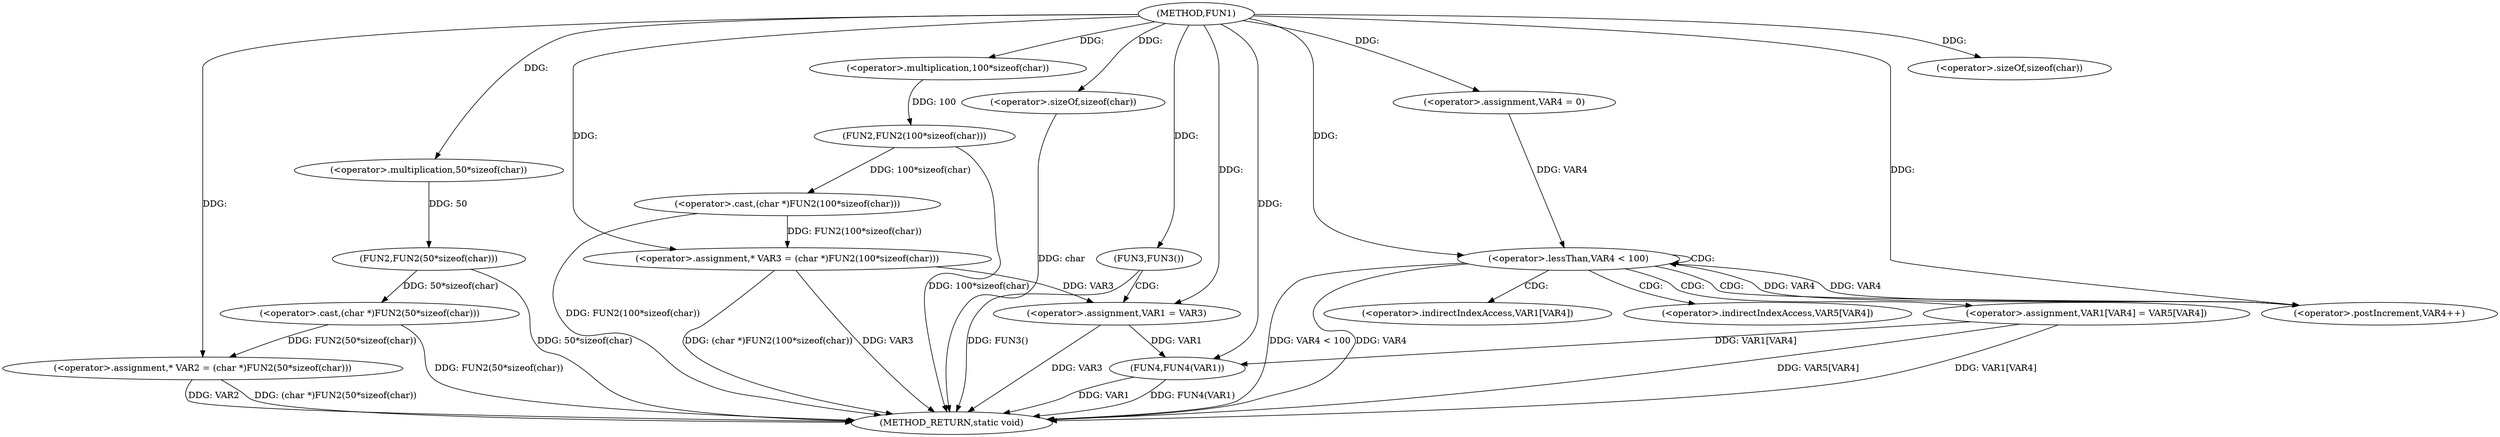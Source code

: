 digraph FUN1 {  
"1000100" [label = "(METHOD,FUN1)" ]
"1000151" [label = "(METHOD_RETURN,static void)" ]
"1000104" [label = "(<operator>.assignment,* VAR2 = (char *)FUN2(50*sizeof(char)))" ]
"1000106" [label = "(<operator>.cast,(char *)FUN2(50*sizeof(char)))" ]
"1000108" [label = "(FUN2,FUN2(50*sizeof(char)))" ]
"1000109" [label = "(<operator>.multiplication,50*sizeof(char))" ]
"1000111" [label = "(<operator>.sizeOf,sizeof(char))" ]
"1000114" [label = "(<operator>.assignment,* VAR3 = (char *)FUN2(100*sizeof(char)))" ]
"1000116" [label = "(<operator>.cast,(char *)FUN2(100*sizeof(char)))" ]
"1000118" [label = "(FUN2,FUN2(100*sizeof(char)))" ]
"1000119" [label = "(<operator>.multiplication,100*sizeof(char))" ]
"1000121" [label = "(<operator>.sizeOf,sizeof(char))" ]
"1000124" [label = "(FUN3,FUN3())" ]
"1000126" [label = "(<operator>.assignment,VAR1 = VAR3)" ]
"1000133" [label = "(<operator>.assignment,VAR4 = 0)" ]
"1000136" [label = "(<operator>.lessThan,VAR4 < 100)" ]
"1000139" [label = "(<operator>.postIncrement,VAR4++)" ]
"1000142" [label = "(<operator>.assignment,VAR1[VAR4] = VAR5[VAR4])" ]
"1000149" [label = "(FUN4,FUN4(VAR1))" ]
"1000143" [label = "(<operator>.indirectIndexAccess,VAR1[VAR4])" ]
"1000146" [label = "(<operator>.indirectIndexAccess,VAR5[VAR4])" ]
  "1000106" -> "1000151"  [ label = "DDG: FUN2(50*sizeof(char))"] 
  "1000104" -> "1000151"  [ label = "DDG: VAR2"] 
  "1000149" -> "1000151"  [ label = "DDG: FUN4(VAR1)"] 
  "1000116" -> "1000151"  [ label = "DDG: FUN2(100*sizeof(char))"] 
  "1000149" -> "1000151"  [ label = "DDG: VAR1"] 
  "1000126" -> "1000151"  [ label = "DDG: VAR3"] 
  "1000118" -> "1000151"  [ label = "DDG: 100*sizeof(char)"] 
  "1000142" -> "1000151"  [ label = "DDG: VAR5[VAR4]"] 
  "1000114" -> "1000151"  [ label = "DDG: (char *)FUN2(100*sizeof(char))"] 
  "1000124" -> "1000151"  [ label = "DDG: FUN3()"] 
  "1000114" -> "1000151"  [ label = "DDG: VAR3"] 
  "1000142" -> "1000151"  [ label = "DDG: VAR1[VAR4]"] 
  "1000136" -> "1000151"  [ label = "DDG: VAR4 < 100"] 
  "1000121" -> "1000151"  [ label = "DDG: char"] 
  "1000136" -> "1000151"  [ label = "DDG: VAR4"] 
  "1000104" -> "1000151"  [ label = "DDG: (char *)FUN2(50*sizeof(char))"] 
  "1000108" -> "1000151"  [ label = "DDG: 50*sizeof(char)"] 
  "1000106" -> "1000104"  [ label = "DDG: FUN2(50*sizeof(char))"] 
  "1000100" -> "1000104"  [ label = "DDG: "] 
  "1000108" -> "1000106"  [ label = "DDG: 50*sizeof(char)"] 
  "1000109" -> "1000108"  [ label = "DDG: 50"] 
  "1000100" -> "1000109"  [ label = "DDG: "] 
  "1000100" -> "1000111"  [ label = "DDG: "] 
  "1000116" -> "1000114"  [ label = "DDG: FUN2(100*sizeof(char))"] 
  "1000100" -> "1000114"  [ label = "DDG: "] 
  "1000118" -> "1000116"  [ label = "DDG: 100*sizeof(char)"] 
  "1000119" -> "1000118"  [ label = "DDG: 100"] 
  "1000100" -> "1000119"  [ label = "DDG: "] 
  "1000100" -> "1000121"  [ label = "DDG: "] 
  "1000100" -> "1000124"  [ label = "DDG: "] 
  "1000114" -> "1000126"  [ label = "DDG: VAR3"] 
  "1000100" -> "1000126"  [ label = "DDG: "] 
  "1000100" -> "1000133"  [ label = "DDG: "] 
  "1000139" -> "1000136"  [ label = "DDG: VAR4"] 
  "1000133" -> "1000136"  [ label = "DDG: VAR4"] 
  "1000100" -> "1000136"  [ label = "DDG: "] 
  "1000136" -> "1000139"  [ label = "DDG: VAR4"] 
  "1000100" -> "1000139"  [ label = "DDG: "] 
  "1000126" -> "1000149"  [ label = "DDG: VAR1"] 
  "1000142" -> "1000149"  [ label = "DDG: VAR1[VAR4]"] 
  "1000100" -> "1000149"  [ label = "DDG: "] 
  "1000124" -> "1000126"  [ label = "CDG: "] 
  "1000136" -> "1000142"  [ label = "CDG: "] 
  "1000136" -> "1000139"  [ label = "CDG: "] 
  "1000136" -> "1000146"  [ label = "CDG: "] 
  "1000136" -> "1000143"  [ label = "CDG: "] 
  "1000136" -> "1000136"  [ label = "CDG: "] 
}
